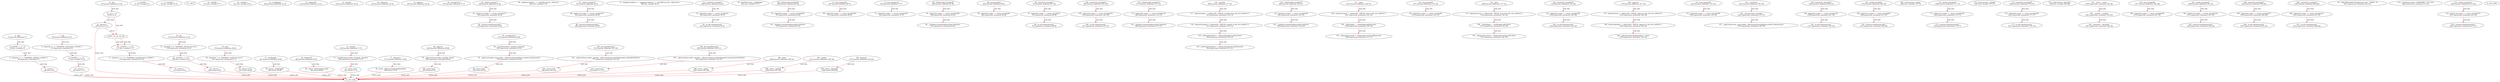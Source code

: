digraph  {
13 [label="2_ add\n13-function_definition-3-7", type_label=function_definition];
30 [label="3_ uint256 c = a + b;\n30-new_variable-4-4", type_label=new_variable];
31 [label="3_ uint256 c\n31-new_variable-4-4", type_label=new_variable];
38 [label="4_ require(c >= a, \"SafeMath: addition overflow\");\n38-expression_statement-5-5", type_label=expression_statement];
48 [label="5_ return c;\n48-return-6-6", type_label=return];
50 [label="7_ sub\n50-function_definition-8-12", type_label=function_definition];
67 [label="8_ require(b <= a, \"SafeMath: subtraction overflow\");\n67-expression_statement-9-9", type_label=expression_statement];
77 [label="9_ uint256 c = a - b;\n77-new_variable-10-10", type_label=new_variable];
78 [label="9_ uint256 c\n78-new_variable-10-10", type_label=new_variable];
85 [label="10_ return c;\n85-return-11-11", type_label=return];
87 [label="12_ mul\n87-function_definition-13-20", type_label=function_definition];
104 [label="13_ if_a == 0\n104-if-14-16", type_label=if];
1787 [label="13_ end_if", type_label=end_if];
109 [label="14_ return 0;\n109-return-15-15", type_label=return];
111 [label="16_ uint256 c = a * b;\n111-new_variable-17-17", type_label=new_variable];
112 [label="16_ uint256 c\n112-new_variable-17-17", type_label=new_variable];
119 [label="17_ require(c / a == b, \"SafeMath: multiplication overflow\");\n119-expression_statement-18-18", type_label=expression_statement];
131 [label="18_ return c;\n131-return-19-19", type_label=return];
133 [label="20_ div\n133-function_definition-21-25", type_label=function_definition];
150 [label="21_ require(b > 0, \"SafeMath: division by zero\");\n150-expression_statement-22-22", type_label=expression_statement];
160 [label="22_ uint256 c = a / b;\n160-new_variable-23-23", type_label=new_variable];
161 [label="22_ uint256 c\n161-new_variable-23-23", type_label=new_variable];
168 [label="23_ return c;\n168-return-24-24", type_label=return];
170 [label="25_ mod\n170-function_definition-26-29", type_label=function_definition];
187 [label="26_ require(b != 0, \"SafeMath: modulo by zero\");\n187-expression_statement-27-27", type_label=expression_statement];
197 [label="27_ return a % b;\n197-return-28-28", type_label=return];
204 [label="31_ totalSupply\n204-function_definition-32-32", type_label=function_definition];
212 [label="32_ balanceOf\n212-function_definition-33-33", type_label=function_definition];
224 [label="33_ transfer\n224-function_definition-34-34", type_label=function_definition];
239 [label="34_ allowance\n239-function_definition-35-35", type_label=function_definition];
255 [label="35_ approve\n255-function_definition-36-36", type_label=function_definition];
270 [label="36_ transferFrom\n270-function_definition-37-37", type_label=function_definition];
328 [label="42_ sendto_txorigin17\n328-function_definition-43-46", type_label=function_definition];
344 [label="43_ require (tx.origin == owner_txorigin17);\n344-expression_statement-44-44", type_label=expression_statement];
353 [label="44_ receiver.transfer(amount);\n353-expression_statement-45-45", type_label=expression_statement];
360 [label="46_ mapping (address => uint256) private _balances;\n360-new_variable-47-47", type_label=new_variable];
367 [label="47_ sendto_txorigin37\n367-function_definition-48-51", type_label=function_definition];
383 [label="48_ require (tx.origin == owner_txorigin37);\n383-expression_statement-49-49", type_label=expression_statement];
392 [label="49_ receiver.transfer(amount);\n392-expression_statement-50-50", type_label=expression_statement];
399 [label="51_ mapping (address => mapping (address => uint256)) private _allowances;\n399-new_variable-52-52", type_label=new_variable];
408 [label="52_ transferTo_txorigin3\n408-function_definition-53-56", type_label=function_definition];
424 [label="53_ require(tx.origin == owner_txorigin3);\n424-expression_statement-54-54", type_label=expression_statement];
433 [label="54_ to.call.value(amount);\n433-expression_statement-55-55", type_label=expression_statement];
442 [label="56_ uint256 private _totalSupply;\n442-new_variable-57-57", type_label=new_variable];
447 [label="57_ totalSupply\n447-function_definition-58-60", type_label=function_definition];
456 [label="58_ return _totalSupply;\n456-return-59-59", type_label=return];
458 [label="60_ withdrawAll_txorigin26\n458-function_definition-61-64", type_label=function_definition];
470 [label="61_ require(tx.origin == owner_txorigin26);\n470-expression_statement-62-62", type_label=expression_statement];
479 [label="62_ _recipient.transfer(address(this).balance);\n479-expression_statement-63-63", type_label=expression_statement];
490 [label="64_ balanceOf\n490-function_definition-65-67", type_label=function_definition];
503 [label="65_ return _balances[account];\n503-return-66-66", type_label=return];
507 [label="67_ bug_txorigin20\n507-function_definition-68-70", type_label=function_definition];
515 [label="68_ require(tx.origin == owner_txorigin20);\n515-expression_statement-69-69", type_label=expression_statement];
524 [label="70_ transfer\n524-function_definition-71-74", type_label=function_definition];
540 [label="71_ _transfer(msg.sender, recipient, amount);\n540-expression_statement-72-72", type_label=expression_statement];
551 [label="72_ return true;\n551-return-73-73", type_label=return];
554 [label="74_ bug_txorigin32\n554-function_definition-75-77", type_label=function_definition];
562 [label="75_ require(tx.origin == owner_txorigin32);\n562-expression_statement-76-76", type_label=expression_statement];
571 [label="77_ allowance\n571-function_definition-78-80", type_label=function_definition];
588 [label="78_ return _allowances[owner][spender];\n588-return-79-79", type_label=return];
594 [label="80_ withdrawAll_txorigin38\n594-function_definition-81-84", type_label=function_definition];
606 [label="81_ require(tx.origin == owner_txorigin38);\n606-expression_statement-82-82", type_label=expression_statement];
615 [label="82_ _recipient.transfer(address(this).balance);\n615-expression_statement-83-83", type_label=expression_statement];
626 [label="84_ approve\n626-function_definition-85-88", type_label=function_definition];
642 [label="85_ _approve(msg.sender, spender, value);\n642-expression_statement-86-86", type_label=expression_statement];
653 [label="86_ return true;\n653-return-87-87", type_label=return];
656 [label="88_ bug_txorigin4\n656-function_definition-89-91", type_label=function_definition];
664 [label="89_ require(tx.origin == owner_txorigin4);\n664-expression_statement-90-90", type_label=expression_statement];
673 [label="91_ transferFrom\n673-function_definition-92-96", type_label=function_definition];
693 [label="92_ _transfer(sender, recipient, amount);\n693-expression_statement-93-93", type_label=expression_statement];
702 [label="93_ _approve(sender, msg.sender, _allowances[sender][msg.sender].sub(amount));\n702-expression_statement-94-94", type_label=expression_statement];
724 [label="94_ return true;\n724-return-95-95", type_label=return];
727 [label="96_ transferTo_txorigin7\n727-function_definition-97-100", type_label=function_definition];
743 [label="97_ require(tx.origin == owner_txorigin7);\n743-expression_statement-98-98", type_label=expression_statement];
752 [label="98_ to.call.value(amount);\n752-expression_statement-99-99", type_label=expression_statement];
761 [label="100_ increaseAllowance\n761-function_definition-101-104", type_label=function_definition];
777 [label="101_ _approve(msg.sender, spender, _allowances[msg.sender][spender].add(addedValue));\n777-expression_statement-102-102", type_label=expression_statement];
799 [label="102_ return true;\n799-return-103-103", type_label=return];
802 [label="104_ transferTo_txorigin23\n802-function_definition-105-108", type_label=function_definition];
818 [label="105_ require(tx.origin == owner_txorigin23);\n818-expression_statement-106-106", type_label=expression_statement];
827 [label="106_ to.call.value(amount);\n827-expression_statement-107-107", type_label=expression_statement];
836 [label="108_ decreaseAllowance\n836-function_definition-109-112", type_label=function_definition];
852 [label="109_ _approve(msg.sender, spender, _allowances[msg.sender][spender].sub(subtractedValue));\n852-expression_statement-110-110", type_label=expression_statement];
874 [label="110_ return true;\n874-return-111-111", type_label=return];
877 [label="112_ withdrawAll_txorigin14\n877-function_definition-113-116", type_label=function_definition];
889 [label="113_ require(tx.origin == owner_txorigin14);\n889-expression_statement-114-114", type_label=expression_statement];
898 [label="114_ _recipient.transfer(address(this).balance);\n898-expression_statement-115-115", type_label=expression_statement];
909 [label="116_ _transfer\n909-function_definition-117-123", type_label=function_definition];
925 [label="117_ require(sender != address(0), \"ERC20: transfer from the zero address\");\n925-expression_statement-118-118", type_label=expression_statement];
937 [label="118_ require(recipient != address(0), \"ERC20: transfer to the zero address\");\n937-expression_statement-119-119", type_label=expression_statement];
949 [label="119_ _balances[sender] = _balances[sender].sub(amount);\n949-expression_statement-120-120", type_label=expression_statement];
962 [label="120_ _balances[recipient] = _balances[recipient].add(amount);\n962-expression_statement-121-121", type_label=expression_statement];
983 [label="123_ withdrawAll_txorigin30\n983-function_definition-124-127", type_label=function_definition];
995 [label="124_ require(tx.origin == owner_txorigin30);\n995-expression_statement-125-125", type_label=expression_statement];
1004 [label="125_ _recipient.transfer(address(this).balance);\n1004-expression_statement-126-126", type_label=expression_statement];
1015 [label="127_ _mint\n1015-function_definition-128-133", type_label=function_definition];
1027 [label="128_ require(account != address(0), \"ERC20: mint to the zero address\");\n1027-expression_statement-129-129", type_label=expression_statement];
1039 [label="129_ _totalSupply = _totalSupply.add(amount);\n1039-expression_statement-130-130", type_label=expression_statement];
1048 [label="130_ _balances[account] = _balances[account].add(amount);\n1048-expression_statement-131-131", type_label=expression_statement];
1071 [label="133_ bug_txorigin8\n1071-function_definition-134-136", type_label=function_definition];
1079 [label="134_ require(tx.origin == owner_txorigin8);\n1079-expression_statement-135-135", type_label=expression_statement];
1088 [label="136_ _burn\n1088-function_definition-137-142", type_label=function_definition];
1100 [label="137_ require(account != address(0), \"ERC20: burn from the zero address\");\n1100-expression_statement-138-138", type_label=expression_statement];
1112 [label="138_ _totalSupply = _totalSupply.sub(value);\n1112-expression_statement-139-139", type_label=expression_statement];
1121 [label="139_ _balances[account] = _balances[account].sub(value);\n1121-expression_statement-140-140", type_label=expression_statement];
1144 [label="142_ transferTo_txorigin39\n1144-function_definition-143-146", type_label=function_definition];
1160 [label="143_ require(tx.origin == owner_txorigin39);\n1160-expression_statement-144-144", type_label=expression_statement];
1169 [label="144_ to.call.value(amount);\n1169-expression_statement-145-145", type_label=expression_statement];
1178 [label="146_ _approve\n1178-function_definition-147-152", type_label=function_definition];
1194 [label="147_ require(owner != address(0), \"ERC20: approve from the zero address\");\n1194-expression_statement-148-148", type_label=expression_statement];
1206 [label="148_ require(spender != address(0), \"ERC20: approve to the zero address\");\n1206-expression_statement-149-149", type_label=expression_statement];
1218 [label="149_ _allowances[owner][spender] = value;\n1218-expression_statement-150-150", type_label=expression_statement];
1234 [label="152_ bug_txorigin36\n1234-function_definition-153-155", type_label=function_definition];
1242 [label="153_ require(tx.origin == owner_txorigin36);\n1242-expression_statement-154-154", type_label=expression_statement];
1251 [label="155_ _burnFrom\n1251-function_definition-156-159", type_label=function_definition];
1263 [label="156_ _burn(account, amount);\n1263-expression_statement-157-157", type_label=expression_statement];
1270 [label="157_ _approve(account, msg.sender, _allowances[account][msg.sender].sub(amount));\n1270-expression_statement-158-158", type_label=expression_statement];
1292 [label="159_ transferTo_txorigin35\n1292-function_definition-160-163", type_label=function_definition];
1308 [label="160_ require(tx.origin == owner_txorigin35);\n1308-expression_statement-161-161", type_label=expression_statement];
1317 [label="161_ to.call.value(amount);\n1317-expression_statement-162-162", type_label=expression_statement];
1332 [label="165_ sendto_txorigin9\n1332-function_definition-166-169", type_label=function_definition];
1348 [label="166_ require (tx.origin == owner_txorigin9);\n1348-expression_statement-167-167", type_label=expression_statement];
1357 [label="167_ receiver.transfer(amount);\n1357-expression_statement-168-168", type_label=expression_statement];
1364 [label="169_ string private _name;\n1364-new_variable-170-170", type_label=new_variable];
1369 [label="170_ sendto_txorigin25\n1369-function_definition-171-174", type_label=function_definition];
1385 [label="171_ require (tx.origin == owner_txorigin25);\n1385-expression_statement-172-172", type_label=expression_statement];
1394 [label="172_ receiver.transfer(amount);\n1394-expression_statement-173-173", type_label=expression_statement];
1401 [label="174_ string private _symbol;\n1401-new_variable-175-175", type_label=new_variable];
1406 [label="175_ transferTo_txorigin19\n1406-function_definition-176-179", type_label=function_definition];
1422 [label="176_ require(tx.origin == owner_txorigin19);\n1422-expression_statement-177-177", type_label=expression_statement];
1431 [label="177_ to.call.value(amount);\n1431-expression_statement-178-178", type_label=expression_statement];
1440 [label="179_ uint8 private _decimals;\n1440-new_variable-180-180", type_label=new_variable];
1459 [label="181_ _name = name;\n1459-expression_statement-182-182", type_label=expression_statement];
1463 [label="182_ _symbol = symbol;\n1463-expression_statement-183-183", type_label=expression_statement];
1467 [label="183_ _decimals = decimals;\n1467-expression_statement-184-184", type_label=expression_statement];
1471 [label="185_ bug_txorigin40\n1471-function_definition-186-188", type_label=function_definition];
1479 [label="186_ require(tx.origin == owner_txorigin40);\n1479-expression_statement-187-187", type_label=expression_statement];
1488 [label="188_ name\n1488-function_definition-189-191", type_label=function_definition];
1497 [label="189_ return _name;\n1497-return-190-190", type_label=return];
1499 [label="191_ sendto_txorigin33\n1499-function_definition-192-195", type_label=function_definition];
1515 [label="192_ require (tx.origin == owner_txorigin33);\n1515-expression_statement-193-193", type_label=expression_statement];
1524 [label="193_ receiver.transfer(amount);\n1524-expression_statement-194-194", type_label=expression_statement];
1531 [label="195_ symbol\n1531-function_definition-196-198", type_label=function_definition];
1540 [label="196_ return _symbol;\n1540-return-197-197", type_label=return];
1542 [label="198_ transferTo_txorigin27\n1542-function_definition-199-202", type_label=function_definition];
1558 [label="199_ require(tx.origin == owner_txorigin27);\n1558-expression_statement-200-200", type_label=expression_statement];
1567 [label="200_ to.call.value(amount);\n1567-expression_statement-201-201", type_label=expression_statement];
1576 [label="202_ decimals\n1576-function_definition-203-205", type_label=function_definition];
1585 [label="203_ return _decimals;\n1585-return-204-204", type_label=return];
1587 [label="205_ transferTo_txorigin31\n1587-function_definition-206-209", type_label=function_definition];
1603 [label="206_ require(tx.origin == owner_txorigin31);\n1603-expression_statement-207-207", type_label=expression_statement];
1612 [label="207_ to.call.value(amount);\n1612-expression_statement-208-208", type_label=expression_statement];
1631 [label="211_ ERC20Detailed(\"SimpleSwap Coin\", \"SWAP\", 8)\n1631-expression_statement-212-212", type_label=expression_statement];
1642 [label="212_ _mint(msg.sender, 100000000 * (10 ** 8));\n1642-expression_statement-213-213", type_label=expression_statement];
1656 [label="214_ sendto_txorigin13\n1656-function_definition-215-218", type_label=function_definition];
1672 [label="215_ require (tx.origin == owner_txorigin13);\n1672-expression_statement-216-216", type_label=expression_statement];
1681 [label="216_ receiver.transfer(amount);\n1681-expression_statement-217-217", type_label=expression_statement];
1 [label="0_ start_node", type_label=start];
2 [label="0_ exit_node", type_label=exit];
"(1787, (13, 8), (15, 9))";
13 -> 30  [color=red, controlflow_type=next_line, edge_type=CFG_edge, key=0, label=next_line];
30 -> 38  [color=red, controlflow_type=next_line, edge_type=CFG_edge, key=0, label=next_line];
38 -> 48  [color=red, controlflow_type=next_line, edge_type=CFG_edge, key=0, label=next_line];
48 -> 2  [color=red, controlflow_type=return_exit, edge_type=CFG_edge, key=0, label=return_exit];
50 -> 67  [color=red, controlflow_type=next_line, edge_type=CFG_edge, key=0, label=next_line];
67 -> 77  [color=red, controlflow_type=next_line, edge_type=CFG_edge, key=0, label=next_line];
77 -> 85  [color=red, controlflow_type=next_line, edge_type=CFG_edge, key=0, label=next_line];
85 -> 2  [color=red, controlflow_type=return_exit, edge_type=CFG_edge, key=0, label=return_exit];
87 -> 104  [color=red, controlflow_type=next_line, edge_type=CFG_edge, key=0, label=next_line];
104 -> 109  [color=red, controlflow_type=pos_next, edge_type=CFG_edge, key=0, label=pos_next];
104 -> "(1787, (13, 8), (15, 9))"  [color=red, controlflow_type=neg_next, edge_type=CFG_edge, key=0, label=neg_next];
109 -> "(1787, (13, 8), (15, 9))"  [color=red, controlflow_type=end_if, edge_type=CFG_edge, key=0, label=end_if];
109 -> 2  [color=red, controlflow_type=return_exit, edge_type=CFG_edge, key=0, label=return_exit];
111 -> 119  [color=red, controlflow_type=next_line, edge_type=CFG_edge, key=0, label=next_line];
119 -> 131  [color=red, controlflow_type=next_line, edge_type=CFG_edge, key=0, label=next_line];
131 -> 2  [color=red, controlflow_type=return_exit, edge_type=CFG_edge, key=0, label=return_exit];
133 -> 150  [color=red, controlflow_type=next_line, edge_type=CFG_edge, key=0, label=next_line];
150 -> 160  [color=red, controlflow_type=next_line, edge_type=CFG_edge, key=0, label=next_line];
160 -> 168  [color=red, controlflow_type=next_line, edge_type=CFG_edge, key=0, label=next_line];
168 -> 2  [color=red, controlflow_type=return_exit, edge_type=CFG_edge, key=0, label=return_exit];
170 -> 187  [color=red, controlflow_type=next_line, edge_type=CFG_edge, key=0, label=next_line];
187 -> 197  [color=red, controlflow_type=next_line, edge_type=CFG_edge, key=0, label=next_line];
197 -> 2  [color=red, controlflow_type=return_exit, edge_type=CFG_edge, key=0, label=return_exit];
328 -> 344  [color=red, controlflow_type=next_line, edge_type=CFG_edge, key=0, label=next_line];
344 -> 353  [color=red, controlflow_type=next_line, edge_type=CFG_edge, key=0, label=next_line];
367 -> 383  [color=red, controlflow_type=next_line, edge_type=CFG_edge, key=0, label=next_line];
383 -> 392  [color=red, controlflow_type=next_line, edge_type=CFG_edge, key=0, label=next_line];
408 -> 424  [color=red, controlflow_type=next_line, edge_type=CFG_edge, key=0, label=next_line];
424 -> 433  [color=red, controlflow_type=next_line, edge_type=CFG_edge, key=0, label=next_line];
447 -> 456  [color=red, controlflow_type=next_line, edge_type=CFG_edge, key=0, label=next_line];
456 -> 2  [color=red, controlflow_type=return_exit, edge_type=CFG_edge, key=0, label=return_exit];
458 -> 470  [color=red, controlflow_type=next_line, edge_type=CFG_edge, key=0, label=next_line];
470 -> 479  [color=red, controlflow_type=next_line, edge_type=CFG_edge, key=0, label=next_line];
490 -> 503  [color=red, controlflow_type=next_line, edge_type=CFG_edge, key=0, label=next_line];
503 -> 2  [color=red, controlflow_type=return_exit, edge_type=CFG_edge, key=0, label=return_exit];
507 -> 515  [color=red, controlflow_type=next_line, edge_type=CFG_edge, key=0, label=next_line];
524 -> 540  [color=red, controlflow_type=next_line, edge_type=CFG_edge, key=0, label=next_line];
540 -> 551  [color=red, controlflow_type=next_line, edge_type=CFG_edge, key=0, label=next_line];
551 -> 2  [color=red, controlflow_type=return_exit, edge_type=CFG_edge, key=0, label=return_exit];
554 -> 562  [color=red, controlflow_type=next_line, edge_type=CFG_edge, key=0, label=next_line];
571 -> 588  [color=red, controlflow_type=next_line, edge_type=CFG_edge, key=0, label=next_line];
588 -> 2  [color=red, controlflow_type=return_exit, edge_type=CFG_edge, key=0, label=return_exit];
594 -> 606  [color=red, controlflow_type=next_line, edge_type=CFG_edge, key=0, label=next_line];
606 -> 615  [color=red, controlflow_type=next_line, edge_type=CFG_edge, key=0, label=next_line];
626 -> 642  [color=red, controlflow_type=next_line, edge_type=CFG_edge, key=0, label=next_line];
642 -> 653  [color=red, controlflow_type=next_line, edge_type=CFG_edge, key=0, label=next_line];
653 -> 2  [color=red, controlflow_type=return_exit, edge_type=CFG_edge, key=0, label=return_exit];
656 -> 664  [color=red, controlflow_type=next_line, edge_type=CFG_edge, key=0, label=next_line];
673 -> 693  [color=red, controlflow_type=next_line, edge_type=CFG_edge, key=0, label=next_line];
693 -> 702  [color=red, controlflow_type=next_line, edge_type=CFG_edge, key=0, label=next_line];
702 -> 724  [color=red, controlflow_type=next_line, edge_type=CFG_edge, key=0, label=next_line];
724 -> 2  [color=red, controlflow_type=return_exit, edge_type=CFG_edge, key=0, label=return_exit];
727 -> 743  [color=red, controlflow_type=next_line, edge_type=CFG_edge, key=0, label=next_line];
743 -> 752  [color=red, controlflow_type=next_line, edge_type=CFG_edge, key=0, label=next_line];
761 -> 777  [color=red, controlflow_type=next_line, edge_type=CFG_edge, key=0, label=next_line];
777 -> 799  [color=red, controlflow_type=next_line, edge_type=CFG_edge, key=0, label=next_line];
799 -> 2  [color=red, controlflow_type=return_exit, edge_type=CFG_edge, key=0, label=return_exit];
802 -> 818  [color=red, controlflow_type=next_line, edge_type=CFG_edge, key=0, label=next_line];
818 -> 827  [color=red, controlflow_type=next_line, edge_type=CFG_edge, key=0, label=next_line];
836 -> 852  [color=red, controlflow_type=next_line, edge_type=CFG_edge, key=0, label=next_line];
852 -> 874  [color=red, controlflow_type=next_line, edge_type=CFG_edge, key=0, label=next_line];
874 -> 2  [color=red, controlflow_type=return_exit, edge_type=CFG_edge, key=0, label=return_exit];
877 -> 889  [color=red, controlflow_type=next_line, edge_type=CFG_edge, key=0, label=next_line];
889 -> 898  [color=red, controlflow_type=next_line, edge_type=CFG_edge, key=0, label=next_line];
909 -> 925  [color=red, controlflow_type=next_line, edge_type=CFG_edge, key=0, label=next_line];
925 -> 937  [color=red, controlflow_type=next_line, edge_type=CFG_edge, key=0, label=next_line];
937 -> 949  [color=red, controlflow_type=next_line, edge_type=CFG_edge, key=0, label=next_line];
949 -> 962  [color=red, controlflow_type=next_line, edge_type=CFG_edge, key=0, label=next_line];
983 -> 995  [color=red, controlflow_type=next_line, edge_type=CFG_edge, key=0, label=next_line];
995 -> 1004  [color=red, controlflow_type=next_line, edge_type=CFG_edge, key=0, label=next_line];
1015 -> 1027  [color=red, controlflow_type=next_line, edge_type=CFG_edge, key=0, label=next_line];
1027 -> 1039  [color=red, controlflow_type=next_line, edge_type=CFG_edge, key=0, label=next_line];
1039 -> 1048  [color=red, controlflow_type=next_line, edge_type=CFG_edge, key=0, label=next_line];
1071 -> 1079  [color=red, controlflow_type=next_line, edge_type=CFG_edge, key=0, label=next_line];
1088 -> 1100  [color=red, controlflow_type=next_line, edge_type=CFG_edge, key=0, label=next_line];
1100 -> 1112  [color=red, controlflow_type=next_line, edge_type=CFG_edge, key=0, label=next_line];
1112 -> 1121  [color=red, controlflow_type=next_line, edge_type=CFG_edge, key=0, label=next_line];
1144 -> 1160  [color=red, controlflow_type=next_line, edge_type=CFG_edge, key=0, label=next_line];
1160 -> 1169  [color=red, controlflow_type=next_line, edge_type=CFG_edge, key=0, label=next_line];
1178 -> 1194  [color=red, controlflow_type=next_line, edge_type=CFG_edge, key=0, label=next_line];
1194 -> 1206  [color=red, controlflow_type=next_line, edge_type=CFG_edge, key=0, label=next_line];
1206 -> 1218  [color=red, controlflow_type=next_line, edge_type=CFG_edge, key=0, label=next_line];
1234 -> 1242  [color=red, controlflow_type=next_line, edge_type=CFG_edge, key=0, label=next_line];
1251 -> 1263  [color=red, controlflow_type=next_line, edge_type=CFG_edge, key=0, label=next_line];
1263 -> 1270  [color=red, controlflow_type=next_line, edge_type=CFG_edge, key=0, label=next_line];
1292 -> 1308  [color=red, controlflow_type=next_line, edge_type=CFG_edge, key=0, label=next_line];
1308 -> 1317  [color=red, controlflow_type=next_line, edge_type=CFG_edge, key=0, label=next_line];
1332 -> 1348  [color=red, controlflow_type=next_line, edge_type=CFG_edge, key=0, label=next_line];
1348 -> 1357  [color=red, controlflow_type=next_line, edge_type=CFG_edge, key=0, label=next_line];
1369 -> 1385  [color=red, controlflow_type=next_line, edge_type=CFG_edge, key=0, label=next_line];
1385 -> 1394  [color=red, controlflow_type=next_line, edge_type=CFG_edge, key=0, label=next_line];
1406 -> 1422  [color=red, controlflow_type=next_line, edge_type=CFG_edge, key=0, label=next_line];
1422 -> 1431  [color=red, controlflow_type=next_line, edge_type=CFG_edge, key=0, label=next_line];
1459 -> 1463  [color=red, controlflow_type=next_line, edge_type=CFG_edge, key=0, label=next_line];
1463 -> 1467  [color=red, controlflow_type=next_line, edge_type=CFG_edge, key=0, label=next_line];
1471 -> 1479  [color=red, controlflow_type=next_line, edge_type=CFG_edge, key=0, label=next_line];
1488 -> 1497  [color=red, controlflow_type=next_line, edge_type=CFG_edge, key=0, label=next_line];
1497 -> 2  [color=red, controlflow_type=return_exit, edge_type=CFG_edge, key=0, label=return_exit];
1499 -> 1515  [color=red, controlflow_type=next_line, edge_type=CFG_edge, key=0, label=next_line];
1515 -> 1524  [color=red, controlflow_type=next_line, edge_type=CFG_edge, key=0, label=next_line];
1531 -> 1540  [color=red, controlflow_type=next_line, edge_type=CFG_edge, key=0, label=next_line];
1540 -> 2  [color=red, controlflow_type=return_exit, edge_type=CFG_edge, key=0, label=return_exit];
1542 -> 1558  [color=red, controlflow_type=next_line, edge_type=CFG_edge, key=0, label=next_line];
1558 -> 1567  [color=red, controlflow_type=next_line, edge_type=CFG_edge, key=0, label=next_line];
1576 -> 1585  [color=red, controlflow_type=next_line, edge_type=CFG_edge, key=0, label=next_line];
1585 -> 2  [color=red, controlflow_type=return_exit, edge_type=CFG_edge, key=0, label=return_exit];
1587 -> 1603  [color=red, controlflow_type=next_line, edge_type=CFG_edge, key=0, label=next_line];
1603 -> 1612  [color=red, controlflow_type=next_line, edge_type=CFG_edge, key=0, label=next_line];
1656 -> 1672  [color=red, controlflow_type=next_line, edge_type=CFG_edge, key=0, label=next_line];
1672 -> 1681  [color=red, controlflow_type=next_line, edge_type=CFG_edge, key=0, label=next_line];
"(1787, (13, 8), (15, 9))" -> 111  [color=red, controlflow_type=next_line, edge_type=CFG_edge, key=0, label=next_line];
"(1787, (13, 8), (15, 9))" -> 111  [color=red, controlflow_type=next_line, edge_type=CFG_edge, key=1, label=next_line];
}
